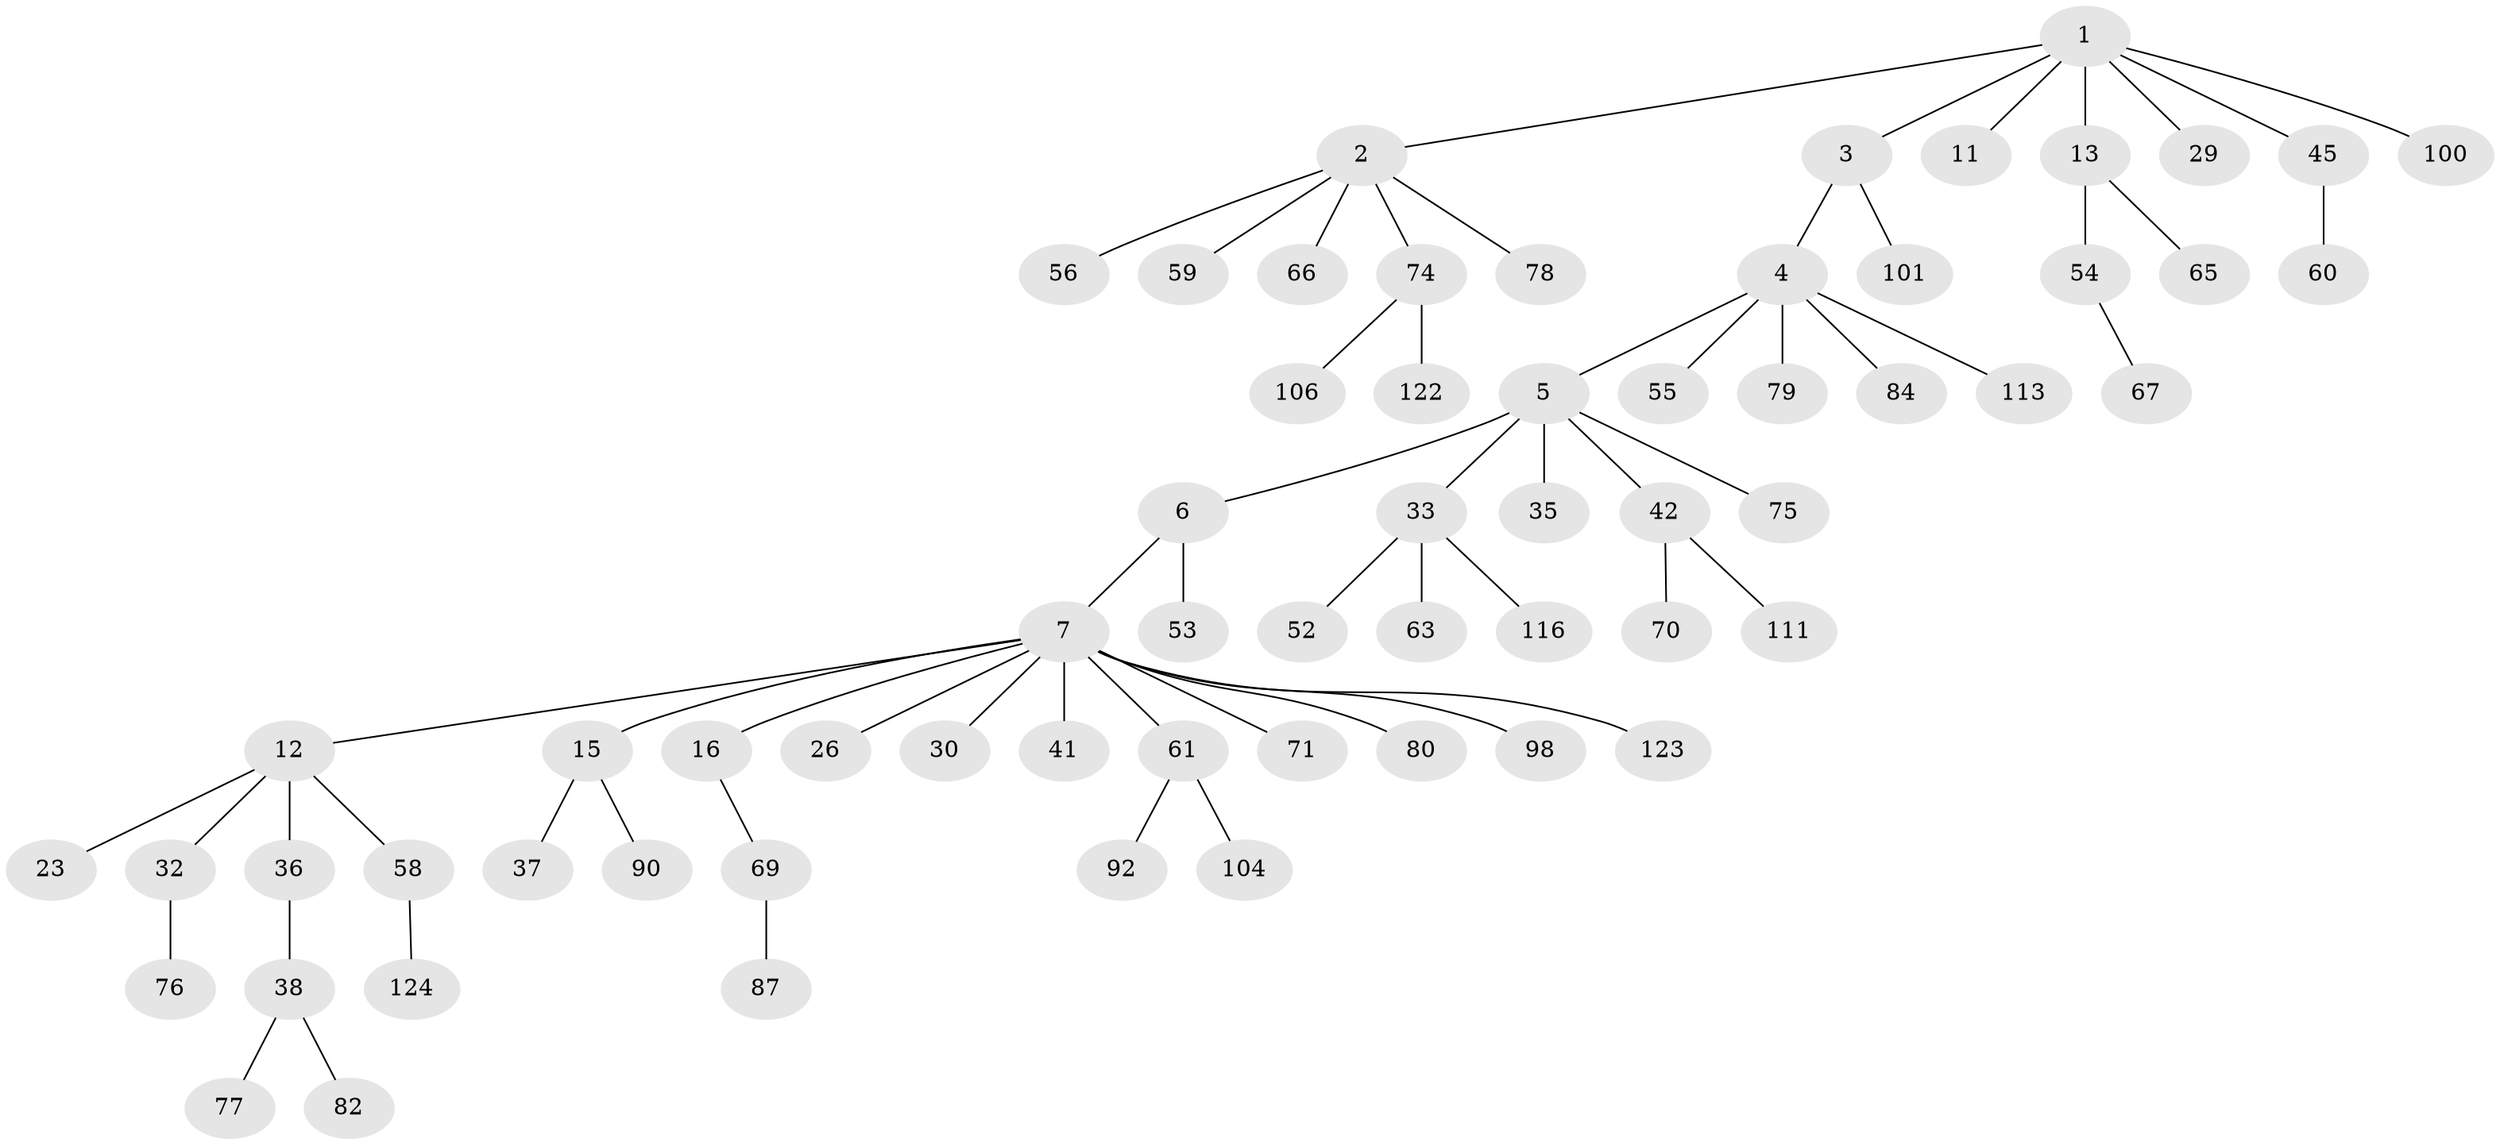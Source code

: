 // original degree distribution, {7: 0.0234375, 3: 0.1171875, 5: 0.046875, 4: 0.0703125, 2: 0.2109375, 1: 0.53125}
// Generated by graph-tools (version 1.1) at 2025/19/03/04/25 18:19:04]
// undirected, 64 vertices, 63 edges
graph export_dot {
graph [start="1"]
  node [color=gray90,style=filled];
  1 [super="+8"];
  2 [super="+25+44+109+14"];
  3;
  4 [super="+27+21"];
  5 [super="+83+24"];
  6;
  7 [super="+10+9"];
  11 [super="+40+28"];
  12;
  13 [super="+51+118"];
  15 [super="+19"];
  16 [super="+20+88"];
  23;
  26;
  29;
  30;
  32;
  33;
  35;
  36;
  37 [super="+50"];
  38 [super="+39+107"];
  41;
  42 [super="+62"];
  45 [super="+57"];
  52 [super="+95"];
  53 [super="+110+91"];
  54 [super="+99+126"];
  55;
  56;
  58 [super="+72"];
  59;
  60;
  61;
  63;
  65;
  66;
  67;
  69;
  70 [super="+115+73"];
  71;
  74;
  75 [super="+93"];
  76;
  77 [super="+127"];
  78;
  79 [super="+102"];
  80 [super="+117"];
  82;
  84;
  87;
  90;
  92;
  98;
  100;
  101;
  104;
  106;
  111;
  113;
  116;
  122;
  123;
  124;
  1 -- 2;
  1 -- 3;
  1 -- 11;
  1 -- 29;
  1 -- 45;
  1 -- 100;
  1 -- 13;
  2 -- 56;
  2 -- 66;
  2 -- 59;
  2 -- 74;
  2 -- 78;
  3 -- 4;
  3 -- 101;
  4 -- 5;
  4 -- 55;
  4 -- 113;
  4 -- 79;
  4 -- 84;
  5 -- 6;
  5 -- 33;
  5 -- 35;
  5 -- 42;
  5 -- 75;
  6 -- 7;
  6 -- 53;
  7 -- 12;
  7 -- 61;
  7 -- 16;
  7 -- 80;
  7 -- 71;
  7 -- 41;
  7 -- 26;
  7 -- 30;
  7 -- 98;
  7 -- 123;
  7 -- 15;
  12 -- 23;
  12 -- 32;
  12 -- 36;
  12 -- 58;
  13 -- 65;
  13 -- 54;
  15 -- 90;
  15 -- 37;
  16 -- 69;
  32 -- 76;
  33 -- 52;
  33 -- 63;
  33 -- 116;
  36 -- 38;
  38 -- 82;
  38 -- 77;
  42 -- 70;
  42 -- 111;
  45 -- 60;
  54 -- 67;
  58 -- 124;
  61 -- 92;
  61 -- 104;
  69 -- 87;
  74 -- 106;
  74 -- 122;
}
